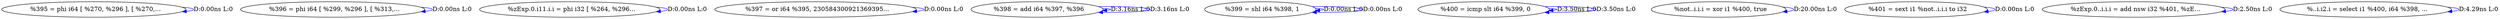 digraph {
Node0x3358380[label="  %395 = phi i64 [ %270, %296 ], [ %270,..."];
Node0x3358380 -> Node0x3358380[label="D:0.00ns L:0",color=blue];
Node0x3358460[label="  %396 = phi i64 [ %299, %296 ], [ %313,..."];
Node0x3358460 -> Node0x3358460[label="D:0.00ns L:0",color=blue];
Node0x3358540[label="  %zExp.0.i11.i.i = phi i32 [ %264, %296..."];
Node0x3358540 -> Node0x3358540[label="D:0.00ns L:0",color=blue];
Node0x3358620[label="  %397 = or i64 %395, 230584300921369395..."];
Node0x3358620 -> Node0x3358620[label="D:0.00ns L:0",color=blue];
Node0x3358700[label="  %398 = add i64 %397, %396"];
Node0x3358700 -> Node0x3358700[label="D:3.16ns L:0",color=blue];
Node0x3358700 -> Node0x3358700[label="D:3.16ns L:0",color=blue];
Node0x33587e0[label="  %399 = shl i64 %398, 1"];
Node0x33587e0 -> Node0x33587e0[label="D:0.00ns L:0",color=blue];
Node0x33587e0 -> Node0x33587e0[label="D:0.00ns L:0",color=blue];
Node0x33588c0[label="  %400 = icmp slt i64 %399, 0"];
Node0x33588c0 -> Node0x33588c0[label="D:3.50ns L:0",color=blue];
Node0x33588c0 -> Node0x33588c0[label="D:3.50ns L:0",color=blue];
Node0x33589a0[label="  %not..i.i.i = xor i1 %400, true"];
Node0x33589a0 -> Node0x33589a0[label="D:20.00ns L:0",color=blue];
Node0x3358a80[label="  %401 = sext i1 %not..i.i.i to i32"];
Node0x3358a80 -> Node0x3358a80[label="D:0.00ns L:0",color=blue];
Node0x3358b60[label="  %zExp.0..i.i.i = add nsw i32 %401, %zE..."];
Node0x3358b60 -> Node0x3358b60[label="D:2.50ns L:0",color=blue];
Node0x3358c40[label="  %..i.i2.i = select i1 %400, i64 %398, ..."];
Node0x3358c40 -> Node0x3358c40[label="D:4.29ns L:0",color=blue];
}

